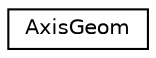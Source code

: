 digraph "Graphical Class Hierarchy"
{
 // LATEX_PDF_SIZE
  edge [fontname="Helvetica",fontsize="10",labelfontname="Helvetica",labelfontsize="10"];
  node [fontname="Helvetica",fontsize="10",shape=record];
  rankdir="LR";
  Node0 [label="AxisGeom",height=0.2,width=0.4,color="black", fillcolor="white", style="filled",URL="$struct_axis_geom.html",tooltip=" "];
}
